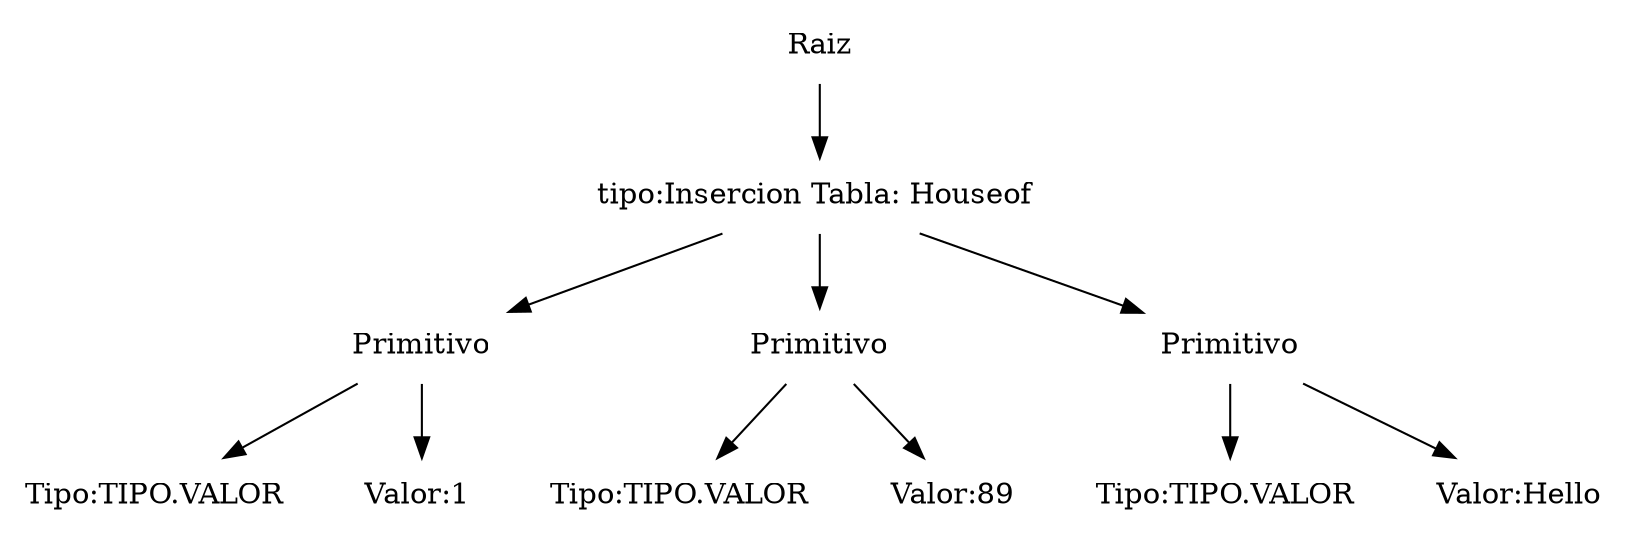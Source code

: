 
        digraph G{
        edge [dir=forward]
        node [shape=plaintext]

        0 [label="Raiz"]
        
         1
                [label="tipo:Insercion Tabla: Houseof "]  2         
           [label="Primitivo"]3   [label="Tipo:TIPO.VALOR "]  4
         [label="Valor:1 "]  2-> 3 [label=""]  2-> 4 [label=""]  1 -> 2 [label=""]  5         
           [label="Primitivo"]6   [label="Tipo:TIPO.VALOR "]  7
         [label="Valor:89 "]  5-> 6 [label=""]  5-> 7 [label=""]  1 -> 5 [label=""]  8         
           [label="Primitivo"]9   [label="Tipo:TIPO.VALOR "]  10
         [label="Valor:Hello  "]  8-> 9 [label=""]  8-> 10 [label=""]  1 -> 8 [label=""] 0->1 [label=""]  }